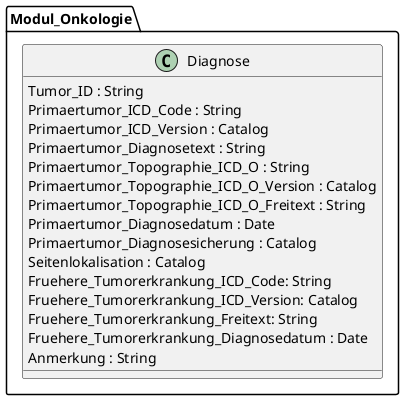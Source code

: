 @startuml FhirModulOnkologieDiagnosis
skinparam linetype ortho

package Modul_Onkologie {

  class Diagnose {
    Tumor_ID : String
    Primaertumor_ICD_Code : String
    Primaertumor_ICD_Version : Catalog
    Primaertumor_Diagnosetext : String
    Primaertumor_Topographie_ICD_O : String
    Primaertumor_Topographie_ICD_O_Version : Catalog
    Primaertumor_Topographie_ICD_O_Freitext : String
    Primaertumor_Diagnosedatum : Date
    Primaertumor_Diagnosesicherung : Catalog
    Seitenlokalisation : Catalog
    Fruehere_Tumorerkrankung_ICD_Code: String
    Fruehere_Tumorerkrankung_ICD_Version: Catalog
    Fruehere_Tumorerkrankung_Freitext: String
    Fruehere_Tumorerkrankung_Diagnosedatum : Date
    Anmerkung : String
  }

}

@enduml
